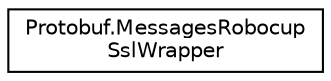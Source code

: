 digraph "Graphical Class Hierarchy"
{
 // INTERACTIVE_SVG=YES
  edge [fontname="Helvetica",fontsize="10",labelfontname="Helvetica",labelfontsize="10"];
  node [fontname="Helvetica",fontsize="10",shape=record];
  rankdir="LR";
  Node1 [label="Protobuf.MessagesRobocup\lSslWrapper",height=0.2,width=0.4,color="black", fillcolor="white", style="filled",URL="$db/d08/class_protobuf_1_1_messages_robocup_ssl_wrapper.html"];
}
